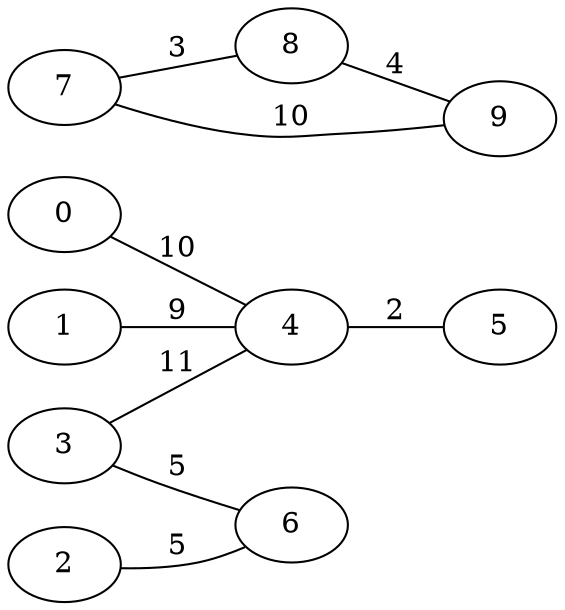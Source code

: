 graph rb {
rankdir=LR
0 --4 [label = 10]
// 0-- 9 [label = 11]
1-- 4 [label = 9]
2-- 6 [label = 5]
// 2-- 8 [label =  1]
3-- 4 [label = 11]
3-- 6 [label = 5]
4-- 5 [label = 2]
// 5-- 7 [label = 9]
7-- 8 [label = 3]
7-- 9 [label = 10]
8-- 9 [label = 4]
}
// graph {
//     rankdir = BT;
//     0 -- 8 [label = 11;];
//     0 -- 11 [label = 7;];
//     1 -- 4 [label = 15;];
//     1 -- 7 [label = 13;];
//     2 -- 3 [label = 2;];
//     2 -- 4 [label = 12;];
//     2 -- 8 [label = 10;];
//     2 -- 10 [label = 13;];
//     2 -- 12 [label = 6;];
//     2 -- 13 [label = 13;];
//     5 -- 8 [label = 5;];
//     5 -- 9 [label = 14;];
//     6 -- 7 [label = 2;];
//     6 -- 8 [label = 7;];
//     6 -- 11 [label = 5;];
//     6 -- 14 [label = 3;];
//     7 -- 9 [label = 11;];
//     8 -- 12 [label = 7;];
//     9 -- 12 [label = 9;];
//     10 -- 12 [label = 15;];
//     11 -- 12 [label = 7;];
//     11 -- 14 [label = 8;];
// }